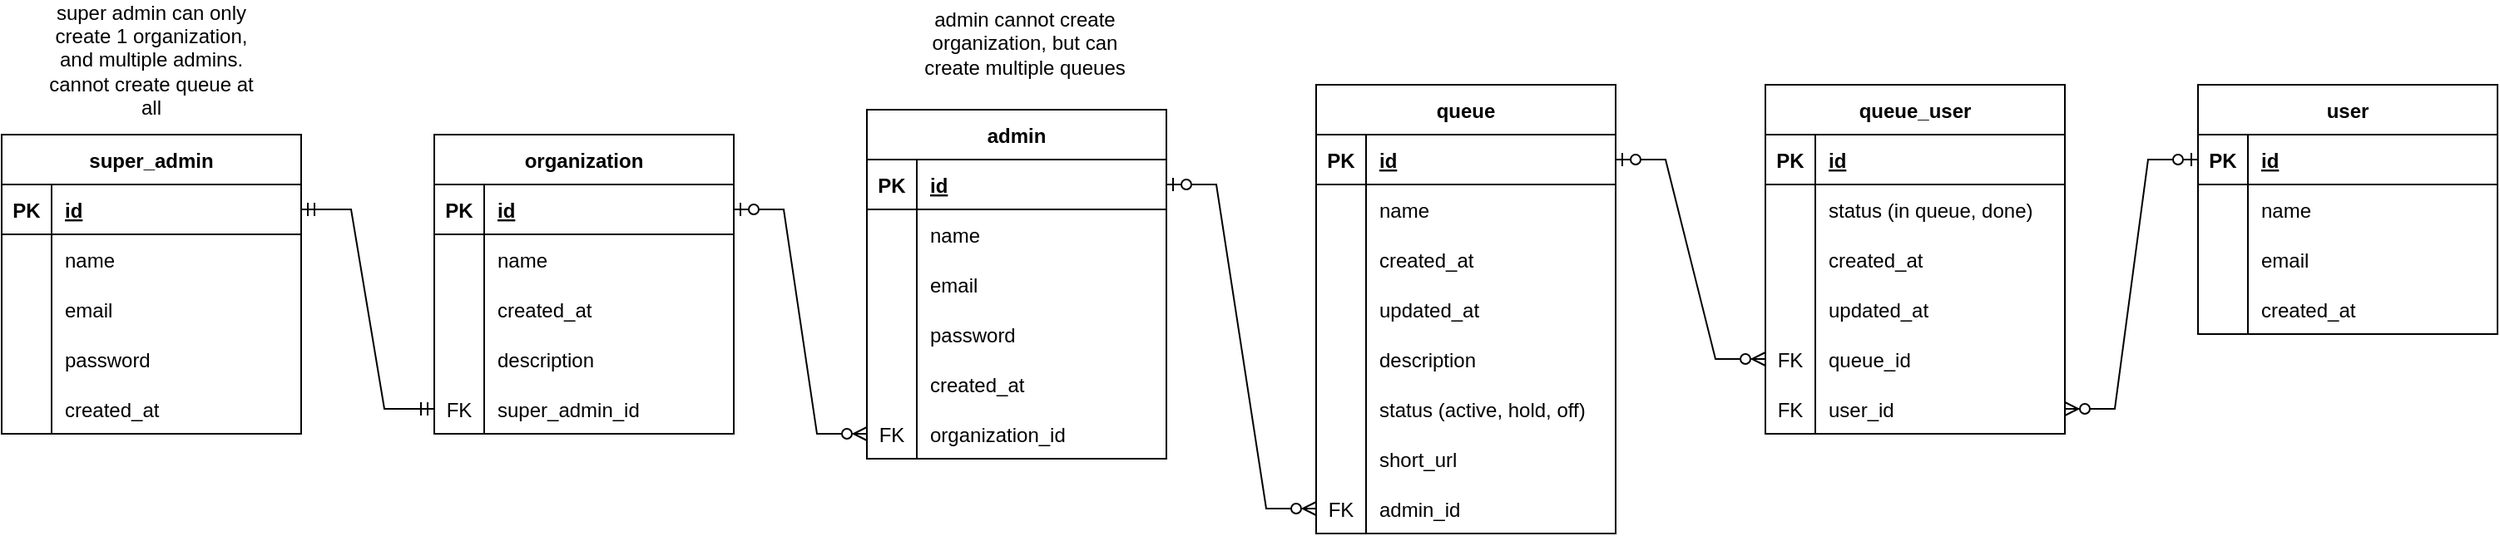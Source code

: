 <mxfile version="20.0.4" type="device"><diagram id="3lheIwEFDr9zylDpvcpq" name="Page-1"><mxGraphModel dx="2201" dy="877" grid="1" gridSize="10" guides="1" tooltips="1" connect="1" arrows="1" fold="1" page="1" pageScale="1" pageWidth="850" pageHeight="1100" math="0" shadow="0"><root><mxCell id="0"/><mxCell id="1" parent="0"/><mxCell id="v7TpdpNfe6Ck_e-0C7s3-78" value="queue" style="shape=table;startSize=30;container=1;collapsible=1;childLayout=tableLayout;fixedRows=1;rowLines=0;fontStyle=1;align=center;resizeLast=1;" parent="1" vertex="1"><mxGeometry x="500" y="220" width="180" height="270" as="geometry"/></mxCell><mxCell id="v7TpdpNfe6Ck_e-0C7s3-79" value="" style="shape=tableRow;horizontal=0;startSize=0;swimlaneHead=0;swimlaneBody=0;fillColor=none;collapsible=0;dropTarget=0;points=[[0,0.5],[1,0.5]];portConstraint=eastwest;top=0;left=0;right=0;bottom=1;" parent="v7TpdpNfe6Ck_e-0C7s3-78" vertex="1"><mxGeometry y="30" width="180" height="30" as="geometry"/></mxCell><mxCell id="v7TpdpNfe6Ck_e-0C7s3-80" value="PK" style="shape=partialRectangle;connectable=0;fillColor=none;top=0;left=0;bottom=0;right=0;fontStyle=1;overflow=hidden;" parent="v7TpdpNfe6Ck_e-0C7s3-79" vertex="1"><mxGeometry width="30" height="30" as="geometry"><mxRectangle width="30" height="30" as="alternateBounds"/></mxGeometry></mxCell><mxCell id="v7TpdpNfe6Ck_e-0C7s3-81" value="id" style="shape=partialRectangle;connectable=0;fillColor=none;top=0;left=0;bottom=0;right=0;align=left;spacingLeft=6;fontStyle=5;overflow=hidden;" parent="v7TpdpNfe6Ck_e-0C7s3-79" vertex="1"><mxGeometry x="30" width="150" height="30" as="geometry"><mxRectangle width="150" height="30" as="alternateBounds"/></mxGeometry></mxCell><mxCell id="v7TpdpNfe6Ck_e-0C7s3-82" value="" style="shape=tableRow;horizontal=0;startSize=0;swimlaneHead=0;swimlaneBody=0;fillColor=none;collapsible=0;dropTarget=0;points=[[0,0.5],[1,0.5]];portConstraint=eastwest;top=0;left=0;right=0;bottom=0;" parent="v7TpdpNfe6Ck_e-0C7s3-78" vertex="1"><mxGeometry y="60" width="180" height="30" as="geometry"/></mxCell><mxCell id="v7TpdpNfe6Ck_e-0C7s3-83" value="" style="shape=partialRectangle;connectable=0;fillColor=none;top=0;left=0;bottom=0;right=0;editable=1;overflow=hidden;" parent="v7TpdpNfe6Ck_e-0C7s3-82" vertex="1"><mxGeometry width="30" height="30" as="geometry"><mxRectangle width="30" height="30" as="alternateBounds"/></mxGeometry></mxCell><mxCell id="v7TpdpNfe6Ck_e-0C7s3-84" value="name" style="shape=partialRectangle;connectable=0;fillColor=none;top=0;left=0;bottom=0;right=0;align=left;spacingLeft=6;overflow=hidden;" parent="v7TpdpNfe6Ck_e-0C7s3-82" vertex="1"><mxGeometry x="30" width="150" height="30" as="geometry"><mxRectangle width="150" height="30" as="alternateBounds"/></mxGeometry></mxCell><mxCell id="v7TpdpNfe6Ck_e-0C7s3-85" value="" style="shape=tableRow;horizontal=0;startSize=0;swimlaneHead=0;swimlaneBody=0;fillColor=none;collapsible=0;dropTarget=0;points=[[0,0.5],[1,0.5]];portConstraint=eastwest;top=0;left=0;right=0;bottom=0;" parent="v7TpdpNfe6Ck_e-0C7s3-78" vertex="1"><mxGeometry y="90" width="180" height="30" as="geometry"/></mxCell><mxCell id="v7TpdpNfe6Ck_e-0C7s3-86" value="" style="shape=partialRectangle;connectable=0;fillColor=none;top=0;left=0;bottom=0;right=0;editable=1;overflow=hidden;" parent="v7TpdpNfe6Ck_e-0C7s3-85" vertex="1"><mxGeometry width="30" height="30" as="geometry"><mxRectangle width="30" height="30" as="alternateBounds"/></mxGeometry></mxCell><mxCell id="v7TpdpNfe6Ck_e-0C7s3-87" value="created_at" style="shape=partialRectangle;connectable=0;fillColor=none;top=0;left=0;bottom=0;right=0;align=left;spacingLeft=6;overflow=hidden;" parent="v7TpdpNfe6Ck_e-0C7s3-85" vertex="1"><mxGeometry x="30" width="150" height="30" as="geometry"><mxRectangle width="150" height="30" as="alternateBounds"/></mxGeometry></mxCell><mxCell id="v7TpdpNfe6Ck_e-0C7s3-223" style="shape=tableRow;horizontal=0;startSize=0;swimlaneHead=0;swimlaneBody=0;fillColor=none;collapsible=0;dropTarget=0;points=[[0,0.5],[1,0.5]];portConstraint=eastwest;top=0;left=0;right=0;bottom=0;" parent="v7TpdpNfe6Ck_e-0C7s3-78" vertex="1"><mxGeometry y="120" width="180" height="30" as="geometry"/></mxCell><mxCell id="v7TpdpNfe6Ck_e-0C7s3-224" style="shape=partialRectangle;connectable=0;fillColor=none;top=0;left=0;bottom=0;right=0;editable=1;overflow=hidden;" parent="v7TpdpNfe6Ck_e-0C7s3-223" vertex="1"><mxGeometry width="30" height="30" as="geometry"><mxRectangle width="30" height="30" as="alternateBounds"/></mxGeometry></mxCell><mxCell id="v7TpdpNfe6Ck_e-0C7s3-225" value="updated_at" style="shape=partialRectangle;connectable=0;fillColor=none;top=0;left=0;bottom=0;right=0;align=left;spacingLeft=6;overflow=hidden;" parent="v7TpdpNfe6Ck_e-0C7s3-223" vertex="1"><mxGeometry x="30" width="150" height="30" as="geometry"><mxRectangle width="150" height="30" as="alternateBounds"/></mxGeometry></mxCell><mxCell id="v7TpdpNfe6Ck_e-0C7s3-88" value="" style="shape=tableRow;horizontal=0;startSize=0;swimlaneHead=0;swimlaneBody=0;fillColor=none;collapsible=0;dropTarget=0;points=[[0,0.5],[1,0.5]];portConstraint=eastwest;top=0;left=0;right=0;bottom=0;" parent="v7TpdpNfe6Ck_e-0C7s3-78" vertex="1"><mxGeometry y="150" width="180" height="30" as="geometry"/></mxCell><mxCell id="v7TpdpNfe6Ck_e-0C7s3-89" value="" style="shape=partialRectangle;connectable=0;fillColor=none;top=0;left=0;bottom=0;right=0;editable=1;overflow=hidden;" parent="v7TpdpNfe6Ck_e-0C7s3-88" vertex="1"><mxGeometry width="30" height="30" as="geometry"><mxRectangle width="30" height="30" as="alternateBounds"/></mxGeometry></mxCell><mxCell id="v7TpdpNfe6Ck_e-0C7s3-90" value="description" style="shape=partialRectangle;connectable=0;fillColor=none;top=0;left=0;bottom=0;right=0;align=left;spacingLeft=6;overflow=hidden;" parent="v7TpdpNfe6Ck_e-0C7s3-88" vertex="1"><mxGeometry x="30" width="150" height="30" as="geometry"><mxRectangle width="150" height="30" as="alternateBounds"/></mxGeometry></mxCell><mxCell id="v7TpdpNfe6Ck_e-0C7s3-123" style="shape=tableRow;horizontal=0;startSize=0;swimlaneHead=0;swimlaneBody=0;fillColor=none;collapsible=0;dropTarget=0;points=[[0,0.5],[1,0.5]];portConstraint=eastwest;top=0;left=0;right=0;bottom=0;" parent="v7TpdpNfe6Ck_e-0C7s3-78" vertex="1"><mxGeometry y="180" width="180" height="30" as="geometry"/></mxCell><mxCell id="v7TpdpNfe6Ck_e-0C7s3-124" style="shape=partialRectangle;connectable=0;fillColor=none;top=0;left=0;bottom=0;right=0;editable=1;overflow=hidden;" parent="v7TpdpNfe6Ck_e-0C7s3-123" vertex="1"><mxGeometry width="30" height="30" as="geometry"><mxRectangle width="30" height="30" as="alternateBounds"/></mxGeometry></mxCell><mxCell id="v7TpdpNfe6Ck_e-0C7s3-125" value="status (active, hold, off)" style="shape=partialRectangle;connectable=0;fillColor=none;top=0;left=0;bottom=0;right=0;align=left;spacingLeft=6;overflow=hidden;" parent="v7TpdpNfe6Ck_e-0C7s3-123" vertex="1"><mxGeometry x="30" width="150" height="30" as="geometry"><mxRectangle width="150" height="30" as="alternateBounds"/></mxGeometry></mxCell><mxCell id="TuNRcW7SPbyJxZ-QX7k0-10" style="shape=tableRow;horizontal=0;startSize=0;swimlaneHead=0;swimlaneBody=0;fillColor=none;collapsible=0;dropTarget=0;points=[[0,0.5],[1,0.5]];portConstraint=eastwest;top=0;left=0;right=0;bottom=0;" vertex="1" parent="v7TpdpNfe6Ck_e-0C7s3-78"><mxGeometry y="210" width="180" height="30" as="geometry"/></mxCell><mxCell id="TuNRcW7SPbyJxZ-QX7k0-11" style="shape=partialRectangle;connectable=0;fillColor=none;top=0;left=0;bottom=0;right=0;editable=1;overflow=hidden;" vertex="1" parent="TuNRcW7SPbyJxZ-QX7k0-10"><mxGeometry width="30" height="30" as="geometry"><mxRectangle width="30" height="30" as="alternateBounds"/></mxGeometry></mxCell><mxCell id="TuNRcW7SPbyJxZ-QX7k0-12" value="short_url" style="shape=partialRectangle;connectable=0;fillColor=none;top=0;left=0;bottom=0;right=0;align=left;spacingLeft=6;overflow=hidden;" vertex="1" parent="TuNRcW7SPbyJxZ-QX7k0-10"><mxGeometry x="30" width="150" height="30" as="geometry"><mxRectangle width="150" height="30" as="alternateBounds"/></mxGeometry></mxCell><mxCell id="v7TpdpNfe6Ck_e-0C7s3-105" style="shape=tableRow;horizontal=0;startSize=0;swimlaneHead=0;swimlaneBody=0;fillColor=none;collapsible=0;dropTarget=0;points=[[0,0.5],[1,0.5]];portConstraint=eastwest;top=0;left=0;right=0;bottom=0;" parent="v7TpdpNfe6Ck_e-0C7s3-78" vertex="1"><mxGeometry y="240" width="180" height="30" as="geometry"/></mxCell><mxCell id="v7TpdpNfe6Ck_e-0C7s3-106" value="FK" style="shape=partialRectangle;connectable=0;fillColor=none;top=0;left=0;bottom=0;right=0;editable=1;overflow=hidden;" parent="v7TpdpNfe6Ck_e-0C7s3-105" vertex="1"><mxGeometry width="30" height="30" as="geometry"><mxRectangle width="30" height="30" as="alternateBounds"/></mxGeometry></mxCell><mxCell id="v7TpdpNfe6Ck_e-0C7s3-107" value="admin_id" style="shape=partialRectangle;connectable=0;fillColor=none;top=0;left=0;bottom=0;right=0;align=left;spacingLeft=6;overflow=hidden;" parent="v7TpdpNfe6Ck_e-0C7s3-105" vertex="1"><mxGeometry x="30" width="150" height="30" as="geometry"><mxRectangle width="150" height="30" as="alternateBounds"/></mxGeometry></mxCell><mxCell id="v7TpdpNfe6Ck_e-0C7s3-126" value="admin" style="shape=table;startSize=30;container=1;collapsible=1;childLayout=tableLayout;fixedRows=1;rowLines=0;fontStyle=1;align=center;resizeLast=1;" parent="1" vertex="1"><mxGeometry x="230" y="235" width="180" height="210" as="geometry"/></mxCell><mxCell id="v7TpdpNfe6Ck_e-0C7s3-127" value="" style="shape=tableRow;horizontal=0;startSize=0;swimlaneHead=0;swimlaneBody=0;fillColor=none;collapsible=0;dropTarget=0;points=[[0,0.5],[1,0.5]];portConstraint=eastwest;top=0;left=0;right=0;bottom=1;" parent="v7TpdpNfe6Ck_e-0C7s3-126" vertex="1"><mxGeometry y="30" width="180" height="30" as="geometry"/></mxCell><mxCell id="v7TpdpNfe6Ck_e-0C7s3-128" value="PK" style="shape=partialRectangle;connectable=0;fillColor=none;top=0;left=0;bottom=0;right=0;fontStyle=1;overflow=hidden;" parent="v7TpdpNfe6Ck_e-0C7s3-127" vertex="1"><mxGeometry width="30" height="30" as="geometry"><mxRectangle width="30" height="30" as="alternateBounds"/></mxGeometry></mxCell><mxCell id="v7TpdpNfe6Ck_e-0C7s3-129" value="id" style="shape=partialRectangle;connectable=0;fillColor=none;top=0;left=0;bottom=0;right=0;align=left;spacingLeft=6;fontStyle=5;overflow=hidden;" parent="v7TpdpNfe6Ck_e-0C7s3-127" vertex="1"><mxGeometry x="30" width="150" height="30" as="geometry"><mxRectangle width="150" height="30" as="alternateBounds"/></mxGeometry></mxCell><mxCell id="v7TpdpNfe6Ck_e-0C7s3-130" value="" style="shape=tableRow;horizontal=0;startSize=0;swimlaneHead=0;swimlaneBody=0;fillColor=none;collapsible=0;dropTarget=0;points=[[0,0.5],[1,0.5]];portConstraint=eastwest;top=0;left=0;right=0;bottom=0;" parent="v7TpdpNfe6Ck_e-0C7s3-126" vertex="1"><mxGeometry y="60" width="180" height="30" as="geometry"/></mxCell><mxCell id="v7TpdpNfe6Ck_e-0C7s3-131" value="" style="shape=partialRectangle;connectable=0;fillColor=none;top=0;left=0;bottom=0;right=0;editable=1;overflow=hidden;" parent="v7TpdpNfe6Ck_e-0C7s3-130" vertex="1"><mxGeometry width="30" height="30" as="geometry"><mxRectangle width="30" height="30" as="alternateBounds"/></mxGeometry></mxCell><mxCell id="v7TpdpNfe6Ck_e-0C7s3-132" value="name" style="shape=partialRectangle;connectable=0;fillColor=none;top=0;left=0;bottom=0;right=0;align=left;spacingLeft=6;overflow=hidden;" parent="v7TpdpNfe6Ck_e-0C7s3-130" vertex="1"><mxGeometry x="30" width="150" height="30" as="geometry"><mxRectangle width="150" height="30" as="alternateBounds"/></mxGeometry></mxCell><mxCell id="v7TpdpNfe6Ck_e-0C7s3-133" value="" style="shape=tableRow;horizontal=0;startSize=0;swimlaneHead=0;swimlaneBody=0;fillColor=none;collapsible=0;dropTarget=0;points=[[0,0.5],[1,0.5]];portConstraint=eastwest;top=0;left=0;right=0;bottom=0;" parent="v7TpdpNfe6Ck_e-0C7s3-126" vertex="1"><mxGeometry y="90" width="180" height="30" as="geometry"/></mxCell><mxCell id="v7TpdpNfe6Ck_e-0C7s3-134" value="" style="shape=partialRectangle;connectable=0;fillColor=none;top=0;left=0;bottom=0;right=0;editable=1;overflow=hidden;" parent="v7TpdpNfe6Ck_e-0C7s3-133" vertex="1"><mxGeometry width="30" height="30" as="geometry"><mxRectangle width="30" height="30" as="alternateBounds"/></mxGeometry></mxCell><mxCell id="v7TpdpNfe6Ck_e-0C7s3-135" value="email" style="shape=partialRectangle;connectable=0;fillColor=none;top=0;left=0;bottom=0;right=0;align=left;spacingLeft=6;overflow=hidden;" parent="v7TpdpNfe6Ck_e-0C7s3-133" vertex="1"><mxGeometry x="30" width="150" height="30" as="geometry"><mxRectangle width="150" height="30" as="alternateBounds"/></mxGeometry></mxCell><mxCell id="TuNRcW7SPbyJxZ-QX7k0-7" style="shape=tableRow;horizontal=0;startSize=0;swimlaneHead=0;swimlaneBody=0;fillColor=none;collapsible=0;dropTarget=0;points=[[0,0.5],[1,0.5]];portConstraint=eastwest;top=0;left=0;right=0;bottom=0;" vertex="1" parent="v7TpdpNfe6Ck_e-0C7s3-126"><mxGeometry y="120" width="180" height="30" as="geometry"/></mxCell><mxCell id="TuNRcW7SPbyJxZ-QX7k0-8" style="shape=partialRectangle;connectable=0;fillColor=none;top=0;left=0;bottom=0;right=0;editable=1;overflow=hidden;fontStyle=0" vertex="1" parent="TuNRcW7SPbyJxZ-QX7k0-7"><mxGeometry width="30" height="30" as="geometry"><mxRectangle width="30" height="30" as="alternateBounds"/></mxGeometry></mxCell><mxCell id="TuNRcW7SPbyJxZ-QX7k0-9" value="password" style="shape=partialRectangle;connectable=0;fillColor=none;top=0;left=0;bottom=0;right=0;align=left;spacingLeft=6;overflow=hidden;" vertex="1" parent="TuNRcW7SPbyJxZ-QX7k0-7"><mxGeometry x="30" width="150" height="30" as="geometry"><mxRectangle width="150" height="30" as="alternateBounds"/></mxGeometry></mxCell><mxCell id="v7TpdpNfe6Ck_e-0C7s3-195" style="shape=tableRow;horizontal=0;startSize=0;swimlaneHead=0;swimlaneBody=0;fillColor=none;collapsible=0;dropTarget=0;points=[[0,0.5],[1,0.5]];portConstraint=eastwest;top=0;left=0;right=0;bottom=0;" parent="v7TpdpNfe6Ck_e-0C7s3-126" vertex="1"><mxGeometry y="150" width="180" height="30" as="geometry"/></mxCell><mxCell id="v7TpdpNfe6Ck_e-0C7s3-196" style="shape=partialRectangle;connectable=0;fillColor=none;top=0;left=0;bottom=0;right=0;editable=1;overflow=hidden;" parent="v7TpdpNfe6Ck_e-0C7s3-195" vertex="1"><mxGeometry width="30" height="30" as="geometry"><mxRectangle width="30" height="30" as="alternateBounds"/></mxGeometry></mxCell><mxCell id="v7TpdpNfe6Ck_e-0C7s3-197" value="created_at" style="shape=partialRectangle;connectable=0;fillColor=none;top=0;left=0;bottom=0;right=0;align=left;spacingLeft=6;overflow=hidden;" parent="v7TpdpNfe6Ck_e-0C7s3-195" vertex="1"><mxGeometry x="30" width="150" height="30" as="geometry"><mxRectangle width="150" height="30" as="alternateBounds"/></mxGeometry></mxCell><mxCell id="v7TpdpNfe6Ck_e-0C7s3-211" style="shape=tableRow;horizontal=0;startSize=0;swimlaneHead=0;swimlaneBody=0;fillColor=none;collapsible=0;dropTarget=0;points=[[0,0.5],[1,0.5]];portConstraint=eastwest;top=0;left=0;right=0;bottom=0;" parent="v7TpdpNfe6Ck_e-0C7s3-126" vertex="1"><mxGeometry y="180" width="180" height="30" as="geometry"/></mxCell><mxCell id="v7TpdpNfe6Ck_e-0C7s3-212" value="FK" style="shape=partialRectangle;connectable=0;fillColor=none;top=0;left=0;bottom=0;right=0;editable=1;overflow=hidden;fontStyle=0" parent="v7TpdpNfe6Ck_e-0C7s3-211" vertex="1"><mxGeometry width="30" height="30" as="geometry"><mxRectangle width="30" height="30" as="alternateBounds"/></mxGeometry></mxCell><mxCell id="v7TpdpNfe6Ck_e-0C7s3-213" value="organization_id" style="shape=partialRectangle;connectable=0;fillColor=none;top=0;left=0;bottom=0;right=0;align=left;spacingLeft=6;overflow=hidden;" parent="v7TpdpNfe6Ck_e-0C7s3-211" vertex="1"><mxGeometry x="30" width="150" height="30" as="geometry"><mxRectangle width="150" height="30" as="alternateBounds"/></mxGeometry></mxCell><mxCell id="v7TpdpNfe6Ck_e-0C7s3-148" value="organization" style="shape=table;startSize=30;container=1;collapsible=1;childLayout=tableLayout;fixedRows=1;rowLines=0;fontStyle=1;align=center;resizeLast=1;" parent="1" vertex="1"><mxGeometry x="-30" y="250" width="180" height="180" as="geometry"/></mxCell><mxCell id="v7TpdpNfe6Ck_e-0C7s3-149" value="" style="shape=tableRow;horizontal=0;startSize=0;swimlaneHead=0;swimlaneBody=0;fillColor=none;collapsible=0;dropTarget=0;points=[[0,0.5],[1,0.5]];portConstraint=eastwest;top=0;left=0;right=0;bottom=1;" parent="v7TpdpNfe6Ck_e-0C7s3-148" vertex="1"><mxGeometry y="30" width="180" height="30" as="geometry"/></mxCell><mxCell id="v7TpdpNfe6Ck_e-0C7s3-150" value="PK" style="shape=partialRectangle;connectable=0;fillColor=none;top=0;left=0;bottom=0;right=0;fontStyle=1;overflow=hidden;" parent="v7TpdpNfe6Ck_e-0C7s3-149" vertex="1"><mxGeometry width="30" height="30" as="geometry"><mxRectangle width="30" height="30" as="alternateBounds"/></mxGeometry></mxCell><mxCell id="v7TpdpNfe6Ck_e-0C7s3-151" value="id" style="shape=partialRectangle;connectable=0;fillColor=none;top=0;left=0;bottom=0;right=0;align=left;spacingLeft=6;fontStyle=5;overflow=hidden;" parent="v7TpdpNfe6Ck_e-0C7s3-149" vertex="1"><mxGeometry x="30" width="150" height="30" as="geometry"><mxRectangle width="150" height="30" as="alternateBounds"/></mxGeometry></mxCell><mxCell id="v7TpdpNfe6Ck_e-0C7s3-152" value="" style="shape=tableRow;horizontal=0;startSize=0;swimlaneHead=0;swimlaneBody=0;fillColor=none;collapsible=0;dropTarget=0;points=[[0,0.5],[1,0.5]];portConstraint=eastwest;top=0;left=0;right=0;bottom=0;" parent="v7TpdpNfe6Ck_e-0C7s3-148" vertex="1"><mxGeometry y="60" width="180" height="30" as="geometry"/></mxCell><mxCell id="v7TpdpNfe6Ck_e-0C7s3-153" value="" style="shape=partialRectangle;connectable=0;fillColor=none;top=0;left=0;bottom=0;right=0;editable=1;overflow=hidden;" parent="v7TpdpNfe6Ck_e-0C7s3-152" vertex="1"><mxGeometry width="30" height="30" as="geometry"><mxRectangle width="30" height="30" as="alternateBounds"/></mxGeometry></mxCell><mxCell id="v7TpdpNfe6Ck_e-0C7s3-154" value="name" style="shape=partialRectangle;connectable=0;fillColor=none;top=0;left=0;bottom=0;right=0;align=left;spacingLeft=6;overflow=hidden;" parent="v7TpdpNfe6Ck_e-0C7s3-152" vertex="1"><mxGeometry x="30" width="150" height="30" as="geometry"><mxRectangle width="150" height="30" as="alternateBounds"/></mxGeometry></mxCell><mxCell id="v7TpdpNfe6Ck_e-0C7s3-155" value="" style="shape=tableRow;horizontal=0;startSize=0;swimlaneHead=0;swimlaneBody=0;fillColor=none;collapsible=0;dropTarget=0;points=[[0,0.5],[1,0.5]];portConstraint=eastwest;top=0;left=0;right=0;bottom=0;" parent="v7TpdpNfe6Ck_e-0C7s3-148" vertex="1"><mxGeometry y="90" width="180" height="30" as="geometry"/></mxCell><mxCell id="v7TpdpNfe6Ck_e-0C7s3-156" value="" style="shape=partialRectangle;connectable=0;fillColor=none;top=0;left=0;bottom=0;right=0;editable=1;overflow=hidden;" parent="v7TpdpNfe6Ck_e-0C7s3-155" vertex="1"><mxGeometry width="30" height="30" as="geometry"><mxRectangle width="30" height="30" as="alternateBounds"/></mxGeometry></mxCell><mxCell id="v7TpdpNfe6Ck_e-0C7s3-157" value="created_at" style="shape=partialRectangle;connectable=0;fillColor=none;top=0;left=0;bottom=0;right=0;align=left;spacingLeft=6;overflow=hidden;" parent="v7TpdpNfe6Ck_e-0C7s3-155" vertex="1"><mxGeometry x="30" width="150" height="30" as="geometry"><mxRectangle width="150" height="30" as="alternateBounds"/></mxGeometry></mxCell><mxCell id="v7TpdpNfe6Ck_e-0C7s3-158" value="" style="shape=tableRow;horizontal=0;startSize=0;swimlaneHead=0;swimlaneBody=0;fillColor=none;collapsible=0;dropTarget=0;points=[[0,0.5],[1,0.5]];portConstraint=eastwest;top=0;left=0;right=0;bottom=0;" parent="v7TpdpNfe6Ck_e-0C7s3-148" vertex="1"><mxGeometry y="120" width="180" height="30" as="geometry"/></mxCell><mxCell id="v7TpdpNfe6Ck_e-0C7s3-159" value="" style="shape=partialRectangle;connectable=0;fillColor=none;top=0;left=0;bottom=0;right=0;editable=1;overflow=hidden;" parent="v7TpdpNfe6Ck_e-0C7s3-158" vertex="1"><mxGeometry width="30" height="30" as="geometry"><mxRectangle width="30" height="30" as="alternateBounds"/></mxGeometry></mxCell><mxCell id="v7TpdpNfe6Ck_e-0C7s3-160" value="description" style="shape=partialRectangle;connectable=0;fillColor=none;top=0;left=0;bottom=0;right=0;align=left;spacingLeft=6;overflow=hidden;" parent="v7TpdpNfe6Ck_e-0C7s3-158" vertex="1"><mxGeometry x="30" width="150" height="30" as="geometry"><mxRectangle width="150" height="30" as="alternateBounds"/></mxGeometry></mxCell><mxCell id="TuNRcW7SPbyJxZ-QX7k0-36" style="shape=tableRow;horizontal=0;startSize=0;swimlaneHead=0;swimlaneBody=0;fillColor=none;collapsible=0;dropTarget=0;points=[[0,0.5],[1,0.5]];portConstraint=eastwest;top=0;left=0;right=0;bottom=0;" vertex="1" parent="v7TpdpNfe6Ck_e-0C7s3-148"><mxGeometry y="150" width="180" height="30" as="geometry"/></mxCell><mxCell id="TuNRcW7SPbyJxZ-QX7k0-37" value="FK" style="shape=partialRectangle;connectable=0;fillColor=none;top=0;left=0;bottom=0;right=0;editable=1;overflow=hidden;" vertex="1" parent="TuNRcW7SPbyJxZ-QX7k0-36"><mxGeometry width="30" height="30" as="geometry"><mxRectangle width="30" height="30" as="alternateBounds"/></mxGeometry></mxCell><mxCell id="TuNRcW7SPbyJxZ-QX7k0-38" value="super_admin_id" style="shape=partialRectangle;connectable=0;fillColor=none;top=0;left=0;bottom=0;right=0;align=left;spacingLeft=6;overflow=hidden;" vertex="1" parent="TuNRcW7SPbyJxZ-QX7k0-36"><mxGeometry x="30" width="150" height="30" as="geometry"><mxRectangle width="150" height="30" as="alternateBounds"/></mxGeometry></mxCell><mxCell id="v7TpdpNfe6Ck_e-0C7s3-170" value="user" style="shape=table;startSize=30;container=1;collapsible=1;childLayout=tableLayout;fixedRows=1;rowLines=0;fontStyle=1;align=center;resizeLast=1;" parent="1" vertex="1"><mxGeometry x="1030" y="220" width="180" height="150" as="geometry"/></mxCell><mxCell id="v7TpdpNfe6Ck_e-0C7s3-171" value="" style="shape=tableRow;horizontal=0;startSize=0;swimlaneHead=0;swimlaneBody=0;fillColor=none;collapsible=0;dropTarget=0;points=[[0,0.5],[1,0.5]];portConstraint=eastwest;top=0;left=0;right=0;bottom=1;" parent="v7TpdpNfe6Ck_e-0C7s3-170" vertex="1"><mxGeometry y="30" width="180" height="30" as="geometry"/></mxCell><mxCell id="v7TpdpNfe6Ck_e-0C7s3-172" value="PK" style="shape=partialRectangle;connectable=0;fillColor=none;top=0;left=0;bottom=0;right=0;fontStyle=1;overflow=hidden;" parent="v7TpdpNfe6Ck_e-0C7s3-171" vertex="1"><mxGeometry width="30" height="30" as="geometry"><mxRectangle width="30" height="30" as="alternateBounds"/></mxGeometry></mxCell><mxCell id="v7TpdpNfe6Ck_e-0C7s3-173" value="id" style="shape=partialRectangle;connectable=0;fillColor=none;top=0;left=0;bottom=0;right=0;align=left;spacingLeft=6;fontStyle=5;overflow=hidden;" parent="v7TpdpNfe6Ck_e-0C7s3-171" vertex="1"><mxGeometry x="30" width="150" height="30" as="geometry"><mxRectangle width="150" height="30" as="alternateBounds"/></mxGeometry></mxCell><mxCell id="v7TpdpNfe6Ck_e-0C7s3-174" value="" style="shape=tableRow;horizontal=0;startSize=0;swimlaneHead=0;swimlaneBody=0;fillColor=none;collapsible=0;dropTarget=0;points=[[0,0.5],[1,0.5]];portConstraint=eastwest;top=0;left=0;right=0;bottom=0;" parent="v7TpdpNfe6Ck_e-0C7s3-170" vertex="1"><mxGeometry y="60" width="180" height="30" as="geometry"/></mxCell><mxCell id="v7TpdpNfe6Ck_e-0C7s3-175" value="" style="shape=partialRectangle;connectable=0;fillColor=none;top=0;left=0;bottom=0;right=0;editable=1;overflow=hidden;" parent="v7TpdpNfe6Ck_e-0C7s3-174" vertex="1"><mxGeometry width="30" height="30" as="geometry"><mxRectangle width="30" height="30" as="alternateBounds"/></mxGeometry></mxCell><mxCell id="v7TpdpNfe6Ck_e-0C7s3-176" value="name" style="shape=partialRectangle;connectable=0;fillColor=none;top=0;left=0;bottom=0;right=0;align=left;spacingLeft=6;overflow=hidden;" parent="v7TpdpNfe6Ck_e-0C7s3-174" vertex="1"><mxGeometry x="30" width="150" height="30" as="geometry"><mxRectangle width="150" height="30" as="alternateBounds"/></mxGeometry></mxCell><mxCell id="v7TpdpNfe6Ck_e-0C7s3-177" value="" style="shape=tableRow;horizontal=0;startSize=0;swimlaneHead=0;swimlaneBody=0;fillColor=none;collapsible=0;dropTarget=0;points=[[0,0.5],[1,0.5]];portConstraint=eastwest;top=0;left=0;right=0;bottom=0;" parent="v7TpdpNfe6Ck_e-0C7s3-170" vertex="1"><mxGeometry y="90" width="180" height="30" as="geometry"/></mxCell><mxCell id="v7TpdpNfe6Ck_e-0C7s3-178" value="" style="shape=partialRectangle;connectable=0;fillColor=none;top=0;left=0;bottom=0;right=0;editable=1;overflow=hidden;" parent="v7TpdpNfe6Ck_e-0C7s3-177" vertex="1"><mxGeometry width="30" height="30" as="geometry"><mxRectangle width="30" height="30" as="alternateBounds"/></mxGeometry></mxCell><mxCell id="v7TpdpNfe6Ck_e-0C7s3-179" value="email" style="shape=partialRectangle;connectable=0;fillColor=none;top=0;left=0;bottom=0;right=0;align=left;spacingLeft=6;overflow=hidden;" parent="v7TpdpNfe6Ck_e-0C7s3-177" vertex="1"><mxGeometry x="30" width="150" height="30" as="geometry"><mxRectangle width="150" height="30" as="alternateBounds"/></mxGeometry></mxCell><mxCell id="v7TpdpNfe6Ck_e-0C7s3-220" style="shape=tableRow;horizontal=0;startSize=0;swimlaneHead=0;swimlaneBody=0;fillColor=none;collapsible=0;dropTarget=0;points=[[0,0.5],[1,0.5]];portConstraint=eastwest;top=0;left=0;right=0;bottom=0;" parent="v7TpdpNfe6Ck_e-0C7s3-170" vertex="1"><mxGeometry y="120" width="180" height="30" as="geometry"/></mxCell><mxCell id="v7TpdpNfe6Ck_e-0C7s3-221" style="shape=partialRectangle;connectable=0;fillColor=none;top=0;left=0;bottom=0;right=0;editable=1;overflow=hidden;" parent="v7TpdpNfe6Ck_e-0C7s3-220" vertex="1"><mxGeometry width="30" height="30" as="geometry"><mxRectangle width="30" height="30" as="alternateBounds"/></mxGeometry></mxCell><mxCell id="v7TpdpNfe6Ck_e-0C7s3-222" value="created_at" style="shape=partialRectangle;connectable=0;fillColor=none;top=0;left=0;bottom=0;right=0;align=left;spacingLeft=6;overflow=hidden;" parent="v7TpdpNfe6Ck_e-0C7s3-220" vertex="1"><mxGeometry x="30" width="150" height="30" as="geometry"><mxRectangle width="150" height="30" as="alternateBounds"/></mxGeometry></mxCell><mxCell id="v7TpdpNfe6Ck_e-0C7s3-198" value="queue_user" style="shape=table;startSize=30;container=1;collapsible=1;childLayout=tableLayout;fixedRows=1;rowLines=0;fontStyle=1;align=center;resizeLast=1;" parent="1" vertex="1"><mxGeometry x="770" y="220" width="180" height="210" as="geometry"/></mxCell><mxCell id="v7TpdpNfe6Ck_e-0C7s3-199" value="" style="shape=tableRow;horizontal=0;startSize=0;swimlaneHead=0;swimlaneBody=0;fillColor=none;collapsible=0;dropTarget=0;points=[[0,0.5],[1,0.5]];portConstraint=eastwest;top=0;left=0;right=0;bottom=1;" parent="v7TpdpNfe6Ck_e-0C7s3-198" vertex="1"><mxGeometry y="30" width="180" height="30" as="geometry"/></mxCell><mxCell id="v7TpdpNfe6Ck_e-0C7s3-200" value="PK" style="shape=partialRectangle;connectable=0;fillColor=none;top=0;left=0;bottom=0;right=0;fontStyle=1;overflow=hidden;" parent="v7TpdpNfe6Ck_e-0C7s3-199" vertex="1"><mxGeometry width="30" height="30" as="geometry"><mxRectangle width="30" height="30" as="alternateBounds"/></mxGeometry></mxCell><mxCell id="v7TpdpNfe6Ck_e-0C7s3-201" value="id" style="shape=partialRectangle;connectable=0;fillColor=none;top=0;left=0;bottom=0;right=0;align=left;spacingLeft=6;fontStyle=5;overflow=hidden;" parent="v7TpdpNfe6Ck_e-0C7s3-199" vertex="1"><mxGeometry x="30" width="150" height="30" as="geometry"><mxRectangle width="150" height="30" as="alternateBounds"/></mxGeometry></mxCell><mxCell id="v7TpdpNfe6Ck_e-0C7s3-208" style="shape=tableRow;horizontal=0;startSize=0;swimlaneHead=0;swimlaneBody=0;fillColor=none;collapsible=0;dropTarget=0;points=[[0,0.5],[1,0.5]];portConstraint=eastwest;top=0;left=0;right=0;bottom=0;" parent="v7TpdpNfe6Ck_e-0C7s3-198" vertex="1"><mxGeometry y="60" width="180" height="30" as="geometry"/></mxCell><mxCell id="v7TpdpNfe6Ck_e-0C7s3-209" style="shape=partialRectangle;connectable=0;fillColor=none;top=0;left=0;bottom=0;right=0;editable=1;overflow=hidden;" parent="v7TpdpNfe6Ck_e-0C7s3-208" vertex="1"><mxGeometry width="30" height="30" as="geometry"><mxRectangle width="30" height="30" as="alternateBounds"/></mxGeometry></mxCell><mxCell id="v7TpdpNfe6Ck_e-0C7s3-210" value="status (in queue, done)" style="shape=partialRectangle;connectable=0;fillColor=none;top=0;left=0;bottom=0;right=0;align=left;spacingLeft=6;overflow=hidden;" parent="v7TpdpNfe6Ck_e-0C7s3-208" vertex="1"><mxGeometry x="30" width="150" height="30" as="geometry"><mxRectangle width="150" height="30" as="alternateBounds"/></mxGeometry></mxCell><mxCell id="v7TpdpNfe6Ck_e-0C7s3-214" style="shape=tableRow;horizontal=0;startSize=0;swimlaneHead=0;swimlaneBody=0;fillColor=none;collapsible=0;dropTarget=0;points=[[0,0.5],[1,0.5]];portConstraint=eastwest;top=0;left=0;right=0;bottom=0;" parent="v7TpdpNfe6Ck_e-0C7s3-198" vertex="1"><mxGeometry y="90" width="180" height="30" as="geometry"/></mxCell><mxCell id="v7TpdpNfe6Ck_e-0C7s3-215" style="shape=partialRectangle;connectable=0;fillColor=none;top=0;left=0;bottom=0;right=0;editable=1;overflow=hidden;" parent="v7TpdpNfe6Ck_e-0C7s3-214" vertex="1"><mxGeometry width="30" height="30" as="geometry"><mxRectangle width="30" height="30" as="alternateBounds"/></mxGeometry></mxCell><mxCell id="v7TpdpNfe6Ck_e-0C7s3-216" value="created_at" style="shape=partialRectangle;connectable=0;fillColor=none;top=0;left=0;bottom=0;right=0;align=left;spacingLeft=6;overflow=hidden;" parent="v7TpdpNfe6Ck_e-0C7s3-214" vertex="1"><mxGeometry x="30" width="150" height="30" as="geometry"><mxRectangle width="150" height="30" as="alternateBounds"/></mxGeometry></mxCell><mxCell id="v7TpdpNfe6Ck_e-0C7s3-217" style="shape=tableRow;horizontal=0;startSize=0;swimlaneHead=0;swimlaneBody=0;fillColor=none;collapsible=0;dropTarget=0;points=[[0,0.5],[1,0.5]];portConstraint=eastwest;top=0;left=0;right=0;bottom=0;" parent="v7TpdpNfe6Ck_e-0C7s3-198" vertex="1"><mxGeometry y="120" width="180" height="30" as="geometry"/></mxCell><mxCell id="v7TpdpNfe6Ck_e-0C7s3-218" style="shape=partialRectangle;connectable=0;fillColor=none;top=0;left=0;bottom=0;right=0;editable=1;overflow=hidden;" parent="v7TpdpNfe6Ck_e-0C7s3-217" vertex="1"><mxGeometry width="30" height="30" as="geometry"><mxRectangle width="30" height="30" as="alternateBounds"/></mxGeometry></mxCell><mxCell id="v7TpdpNfe6Ck_e-0C7s3-219" value="updated_at" style="shape=partialRectangle;connectable=0;fillColor=none;top=0;left=0;bottom=0;right=0;align=left;spacingLeft=6;overflow=hidden;" parent="v7TpdpNfe6Ck_e-0C7s3-217" vertex="1"><mxGeometry x="30" width="150" height="30" as="geometry"><mxRectangle width="150" height="30" as="alternateBounds"/></mxGeometry></mxCell><mxCell id="v7TpdpNfe6Ck_e-0C7s3-202" value="" style="shape=tableRow;horizontal=0;startSize=0;swimlaneHead=0;swimlaneBody=0;fillColor=none;collapsible=0;dropTarget=0;points=[[0,0.5],[1,0.5]];portConstraint=eastwest;top=0;left=0;right=0;bottom=0;" parent="v7TpdpNfe6Ck_e-0C7s3-198" vertex="1"><mxGeometry y="150" width="180" height="30" as="geometry"/></mxCell><mxCell id="v7TpdpNfe6Ck_e-0C7s3-203" value="FK" style="shape=partialRectangle;connectable=0;fillColor=none;top=0;left=0;bottom=0;right=0;editable=1;overflow=hidden;" parent="v7TpdpNfe6Ck_e-0C7s3-202" vertex="1"><mxGeometry width="30" height="30" as="geometry"><mxRectangle width="30" height="30" as="alternateBounds"/></mxGeometry></mxCell><mxCell id="v7TpdpNfe6Ck_e-0C7s3-204" value="queue_id" style="shape=partialRectangle;connectable=0;fillColor=none;top=0;left=0;bottom=0;right=0;align=left;spacingLeft=6;overflow=hidden;" parent="v7TpdpNfe6Ck_e-0C7s3-202" vertex="1"><mxGeometry x="30" width="150" height="30" as="geometry"><mxRectangle width="150" height="30" as="alternateBounds"/></mxGeometry></mxCell><mxCell id="v7TpdpNfe6Ck_e-0C7s3-205" value="" style="shape=tableRow;horizontal=0;startSize=0;swimlaneHead=0;swimlaneBody=0;fillColor=none;collapsible=0;dropTarget=0;points=[[0,0.5],[1,0.5]];portConstraint=eastwest;top=0;left=0;right=0;bottom=0;" parent="v7TpdpNfe6Ck_e-0C7s3-198" vertex="1"><mxGeometry y="180" width="180" height="30" as="geometry"/></mxCell><mxCell id="v7TpdpNfe6Ck_e-0C7s3-206" value="FK" style="shape=partialRectangle;connectable=0;fillColor=none;top=0;left=0;bottom=0;right=0;editable=1;overflow=hidden;" parent="v7TpdpNfe6Ck_e-0C7s3-205" vertex="1"><mxGeometry width="30" height="30" as="geometry"><mxRectangle width="30" height="30" as="alternateBounds"/></mxGeometry></mxCell><mxCell id="v7TpdpNfe6Ck_e-0C7s3-207" value="user_id" style="shape=partialRectangle;connectable=0;fillColor=none;top=0;left=0;bottom=0;right=0;align=left;spacingLeft=6;overflow=hidden;" parent="v7TpdpNfe6Ck_e-0C7s3-205" vertex="1"><mxGeometry x="30" width="150" height="30" as="geometry"><mxRectangle width="150" height="30" as="alternateBounds"/></mxGeometry></mxCell><mxCell id="v7TpdpNfe6Ck_e-0C7s3-228" value="" style="edgeStyle=entityRelationEdgeStyle;fontSize=12;html=1;endArrow=ERzeroToMany;startArrow=ERzeroToOne;rounded=0;exitX=1;exitY=0.5;exitDx=0;exitDy=0;entryX=0;entryY=0.5;entryDx=0;entryDy=0;" parent="1" source="v7TpdpNfe6Ck_e-0C7s3-149" target="v7TpdpNfe6Ck_e-0C7s3-211" edge="1"><mxGeometry width="100" height="100" relative="1" as="geometry"><mxPoint x="240" y="370" as="sourcePoint"/><mxPoint x="340" y="270" as="targetPoint"/></mxGeometry></mxCell><mxCell id="v7TpdpNfe6Ck_e-0C7s3-229" value="" style="edgeStyle=entityRelationEdgeStyle;fontSize=12;html=1;endArrow=ERzeroToMany;startArrow=ERzeroToOne;rounded=0;exitX=1;exitY=0.5;exitDx=0;exitDy=0;entryX=0;entryY=0.5;entryDx=0;entryDy=0;" parent="1" source="v7TpdpNfe6Ck_e-0C7s3-127" target="v7TpdpNfe6Ck_e-0C7s3-105" edge="1"><mxGeometry width="100" height="100" relative="1" as="geometry"><mxPoint x="420" y="190" as="sourcePoint"/><mxPoint x="500" y="190" as="targetPoint"/></mxGeometry></mxCell><mxCell id="v7TpdpNfe6Ck_e-0C7s3-230" value="" style="edgeStyle=entityRelationEdgeStyle;fontSize=12;html=1;endArrow=ERzeroToMany;startArrow=ERzeroToOne;rounded=0;exitX=1;exitY=0.5;exitDx=0;exitDy=0;entryX=0;entryY=0.5;entryDx=0;entryDy=0;" parent="1" source="v7TpdpNfe6Ck_e-0C7s3-79" target="v7TpdpNfe6Ck_e-0C7s3-202" edge="1"><mxGeometry width="100" height="100" relative="1" as="geometry"><mxPoint x="410" y="275" as="sourcePoint"/><mxPoint x="510" y="425.0" as="targetPoint"/></mxGeometry></mxCell><mxCell id="v7TpdpNfe6Ck_e-0C7s3-231" value="" style="edgeStyle=entityRelationEdgeStyle;fontSize=12;html=1;endArrow=ERzeroToMany;startArrow=ERzeroToOne;rounded=0;exitX=0;exitY=0.5;exitDx=0;exitDy=0;entryX=1;entryY=0.5;entryDx=0;entryDy=0;" parent="1" source="v7TpdpNfe6Ck_e-0C7s3-171" target="v7TpdpNfe6Ck_e-0C7s3-205" edge="1"><mxGeometry width="100" height="100" relative="1" as="geometry"><mxPoint x="1030" y="420" as="sourcePoint"/><mxPoint x="1130" y="570.0" as="targetPoint"/></mxGeometry></mxCell><mxCell id="TuNRcW7SPbyJxZ-QX7k0-16" value="super_admin" style="shape=table;startSize=30;container=1;collapsible=1;childLayout=tableLayout;fixedRows=1;rowLines=0;fontStyle=1;align=center;resizeLast=1;" vertex="1" parent="1"><mxGeometry x="-290" y="250" width="180" height="180" as="geometry"/></mxCell><mxCell id="TuNRcW7SPbyJxZ-QX7k0-17" value="" style="shape=tableRow;horizontal=0;startSize=0;swimlaneHead=0;swimlaneBody=0;fillColor=none;collapsible=0;dropTarget=0;points=[[0,0.5],[1,0.5]];portConstraint=eastwest;top=0;left=0;right=0;bottom=1;" vertex="1" parent="TuNRcW7SPbyJxZ-QX7k0-16"><mxGeometry y="30" width="180" height="30" as="geometry"/></mxCell><mxCell id="TuNRcW7SPbyJxZ-QX7k0-18" value="PK" style="shape=partialRectangle;connectable=0;fillColor=none;top=0;left=0;bottom=0;right=0;fontStyle=1;overflow=hidden;" vertex="1" parent="TuNRcW7SPbyJxZ-QX7k0-17"><mxGeometry width="30" height="30" as="geometry"><mxRectangle width="30" height="30" as="alternateBounds"/></mxGeometry></mxCell><mxCell id="TuNRcW7SPbyJxZ-QX7k0-19" value="id" style="shape=partialRectangle;connectable=0;fillColor=none;top=0;left=0;bottom=0;right=0;align=left;spacingLeft=6;fontStyle=5;overflow=hidden;" vertex="1" parent="TuNRcW7SPbyJxZ-QX7k0-17"><mxGeometry x="30" width="150" height="30" as="geometry"><mxRectangle width="150" height="30" as="alternateBounds"/></mxGeometry></mxCell><mxCell id="TuNRcW7SPbyJxZ-QX7k0-20" value="" style="shape=tableRow;horizontal=0;startSize=0;swimlaneHead=0;swimlaneBody=0;fillColor=none;collapsible=0;dropTarget=0;points=[[0,0.5],[1,0.5]];portConstraint=eastwest;top=0;left=0;right=0;bottom=0;" vertex="1" parent="TuNRcW7SPbyJxZ-QX7k0-16"><mxGeometry y="60" width="180" height="30" as="geometry"/></mxCell><mxCell id="TuNRcW7SPbyJxZ-QX7k0-21" value="" style="shape=partialRectangle;connectable=0;fillColor=none;top=0;left=0;bottom=0;right=0;editable=1;overflow=hidden;" vertex="1" parent="TuNRcW7SPbyJxZ-QX7k0-20"><mxGeometry width="30" height="30" as="geometry"><mxRectangle width="30" height="30" as="alternateBounds"/></mxGeometry></mxCell><mxCell id="TuNRcW7SPbyJxZ-QX7k0-22" value="name" style="shape=partialRectangle;connectable=0;fillColor=none;top=0;left=0;bottom=0;right=0;align=left;spacingLeft=6;overflow=hidden;" vertex="1" parent="TuNRcW7SPbyJxZ-QX7k0-20"><mxGeometry x="30" width="150" height="30" as="geometry"><mxRectangle width="150" height="30" as="alternateBounds"/></mxGeometry></mxCell><mxCell id="TuNRcW7SPbyJxZ-QX7k0-23" value="" style="shape=tableRow;horizontal=0;startSize=0;swimlaneHead=0;swimlaneBody=0;fillColor=none;collapsible=0;dropTarget=0;points=[[0,0.5],[1,0.5]];portConstraint=eastwest;top=0;left=0;right=0;bottom=0;" vertex="1" parent="TuNRcW7SPbyJxZ-QX7k0-16"><mxGeometry y="90" width="180" height="30" as="geometry"/></mxCell><mxCell id="TuNRcW7SPbyJxZ-QX7k0-24" value="" style="shape=partialRectangle;connectable=0;fillColor=none;top=0;left=0;bottom=0;right=0;editable=1;overflow=hidden;" vertex="1" parent="TuNRcW7SPbyJxZ-QX7k0-23"><mxGeometry width="30" height="30" as="geometry"><mxRectangle width="30" height="30" as="alternateBounds"/></mxGeometry></mxCell><mxCell id="TuNRcW7SPbyJxZ-QX7k0-25" value="email" style="shape=partialRectangle;connectable=0;fillColor=none;top=0;left=0;bottom=0;right=0;align=left;spacingLeft=6;overflow=hidden;" vertex="1" parent="TuNRcW7SPbyJxZ-QX7k0-23"><mxGeometry x="30" width="150" height="30" as="geometry"><mxRectangle width="150" height="30" as="alternateBounds"/></mxGeometry></mxCell><mxCell id="TuNRcW7SPbyJxZ-QX7k0-26" style="shape=tableRow;horizontal=0;startSize=0;swimlaneHead=0;swimlaneBody=0;fillColor=none;collapsible=0;dropTarget=0;points=[[0,0.5],[1,0.5]];portConstraint=eastwest;top=0;left=0;right=0;bottom=0;" vertex="1" parent="TuNRcW7SPbyJxZ-QX7k0-16"><mxGeometry y="120" width="180" height="30" as="geometry"/></mxCell><mxCell id="TuNRcW7SPbyJxZ-QX7k0-27" style="shape=partialRectangle;connectable=0;fillColor=none;top=0;left=0;bottom=0;right=0;editable=1;overflow=hidden;fontStyle=0" vertex="1" parent="TuNRcW7SPbyJxZ-QX7k0-26"><mxGeometry width="30" height="30" as="geometry"><mxRectangle width="30" height="30" as="alternateBounds"/></mxGeometry></mxCell><mxCell id="TuNRcW7SPbyJxZ-QX7k0-28" value="password" style="shape=partialRectangle;connectable=0;fillColor=none;top=0;left=0;bottom=0;right=0;align=left;spacingLeft=6;overflow=hidden;" vertex="1" parent="TuNRcW7SPbyJxZ-QX7k0-26"><mxGeometry x="30" width="150" height="30" as="geometry"><mxRectangle width="150" height="30" as="alternateBounds"/></mxGeometry></mxCell><mxCell id="TuNRcW7SPbyJxZ-QX7k0-29" style="shape=tableRow;horizontal=0;startSize=0;swimlaneHead=0;swimlaneBody=0;fillColor=none;collapsible=0;dropTarget=0;points=[[0,0.5],[1,0.5]];portConstraint=eastwest;top=0;left=0;right=0;bottom=0;" vertex="1" parent="TuNRcW7SPbyJxZ-QX7k0-16"><mxGeometry y="150" width="180" height="30" as="geometry"/></mxCell><mxCell id="TuNRcW7SPbyJxZ-QX7k0-30" style="shape=partialRectangle;connectable=0;fillColor=none;top=0;left=0;bottom=0;right=0;editable=1;overflow=hidden;" vertex="1" parent="TuNRcW7SPbyJxZ-QX7k0-29"><mxGeometry width="30" height="30" as="geometry"><mxRectangle width="30" height="30" as="alternateBounds"/></mxGeometry></mxCell><mxCell id="TuNRcW7SPbyJxZ-QX7k0-31" value="created_at" style="shape=partialRectangle;connectable=0;fillColor=none;top=0;left=0;bottom=0;right=0;align=left;spacingLeft=6;overflow=hidden;" vertex="1" parent="TuNRcW7SPbyJxZ-QX7k0-29"><mxGeometry x="30" width="150" height="30" as="geometry"><mxRectangle width="150" height="30" as="alternateBounds"/></mxGeometry></mxCell><mxCell id="TuNRcW7SPbyJxZ-QX7k0-35" value="" style="edgeStyle=entityRelationEdgeStyle;fontSize=12;html=1;endArrow=ERmandOne;startArrow=ERmandOne;rounded=0;exitX=1;exitY=0.5;exitDx=0;exitDy=0;entryX=0;entryY=0.5;entryDx=0;entryDy=0;" edge="1" parent="1" source="TuNRcW7SPbyJxZ-QX7k0-17" target="TuNRcW7SPbyJxZ-QX7k0-36"><mxGeometry width="100" height="100" relative="1" as="geometry"><mxPoint x="100" y="420" as="sourcePoint"/><mxPoint x="200" y="320" as="targetPoint"/></mxGeometry></mxCell><mxCell id="TuNRcW7SPbyJxZ-QX7k0-40" value="super admin can only create 1 organization, and multiple admins. cannot create queue at all" style="text;html=1;strokeColor=none;fillColor=none;align=center;verticalAlign=middle;whiteSpace=wrap;rounded=0;" vertex="1" parent="1"><mxGeometry x="-265" y="190" width="130" height="30" as="geometry"/></mxCell><mxCell id="TuNRcW7SPbyJxZ-QX7k0-41" value="admin cannot create organization, but can create multiple queues" style="text;html=1;strokeColor=none;fillColor=none;align=center;verticalAlign=middle;whiteSpace=wrap;rounded=0;" vertex="1" parent="1"><mxGeometry x="260" y="180" width="130" height="30" as="geometry"/></mxCell></root></mxGraphModel></diagram></mxfile>